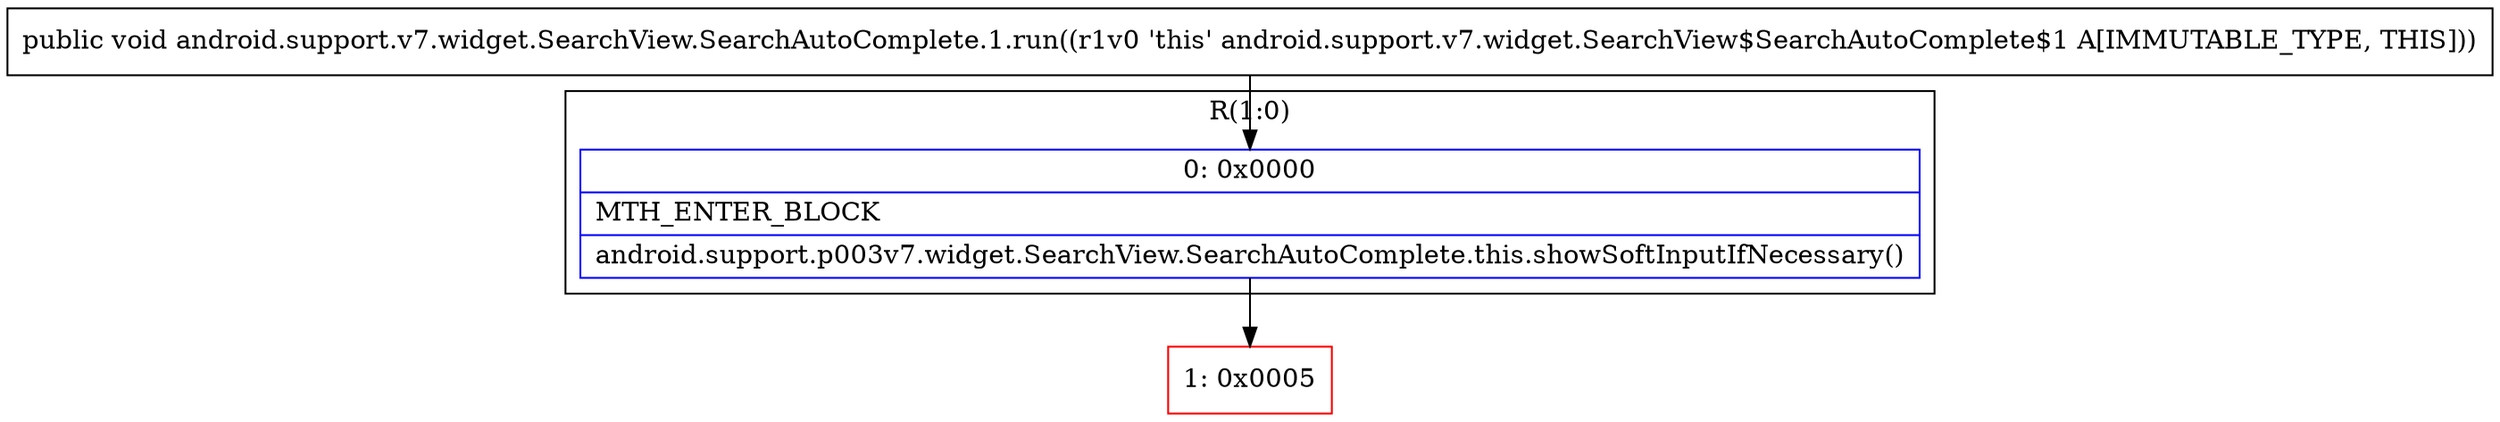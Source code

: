 digraph "CFG forandroid.support.v7.widget.SearchView.SearchAutoComplete.1.run()V" {
subgraph cluster_Region_1078673941 {
label = "R(1:0)";
node [shape=record,color=blue];
Node_0 [shape=record,label="{0\:\ 0x0000|MTH_ENTER_BLOCK\l|android.support.p003v7.widget.SearchView.SearchAutoComplete.this.showSoftInputIfNecessary()\l}"];
}
Node_1 [shape=record,color=red,label="{1\:\ 0x0005}"];
MethodNode[shape=record,label="{public void android.support.v7.widget.SearchView.SearchAutoComplete.1.run((r1v0 'this' android.support.v7.widget.SearchView$SearchAutoComplete$1 A[IMMUTABLE_TYPE, THIS])) }"];
MethodNode -> Node_0;
Node_0 -> Node_1;
}

